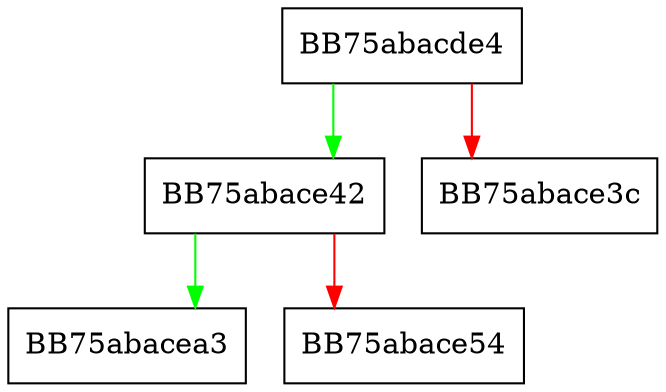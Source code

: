 digraph query_last {
  node [shape="box"];
  graph [splines=ortho];
  BB75abacde4 -> BB75abace42 [color="green"];
  BB75abacde4 -> BB75abace3c [color="red"];
  BB75abace42 -> BB75abacea3 [color="green"];
  BB75abace42 -> BB75abace54 [color="red"];
}